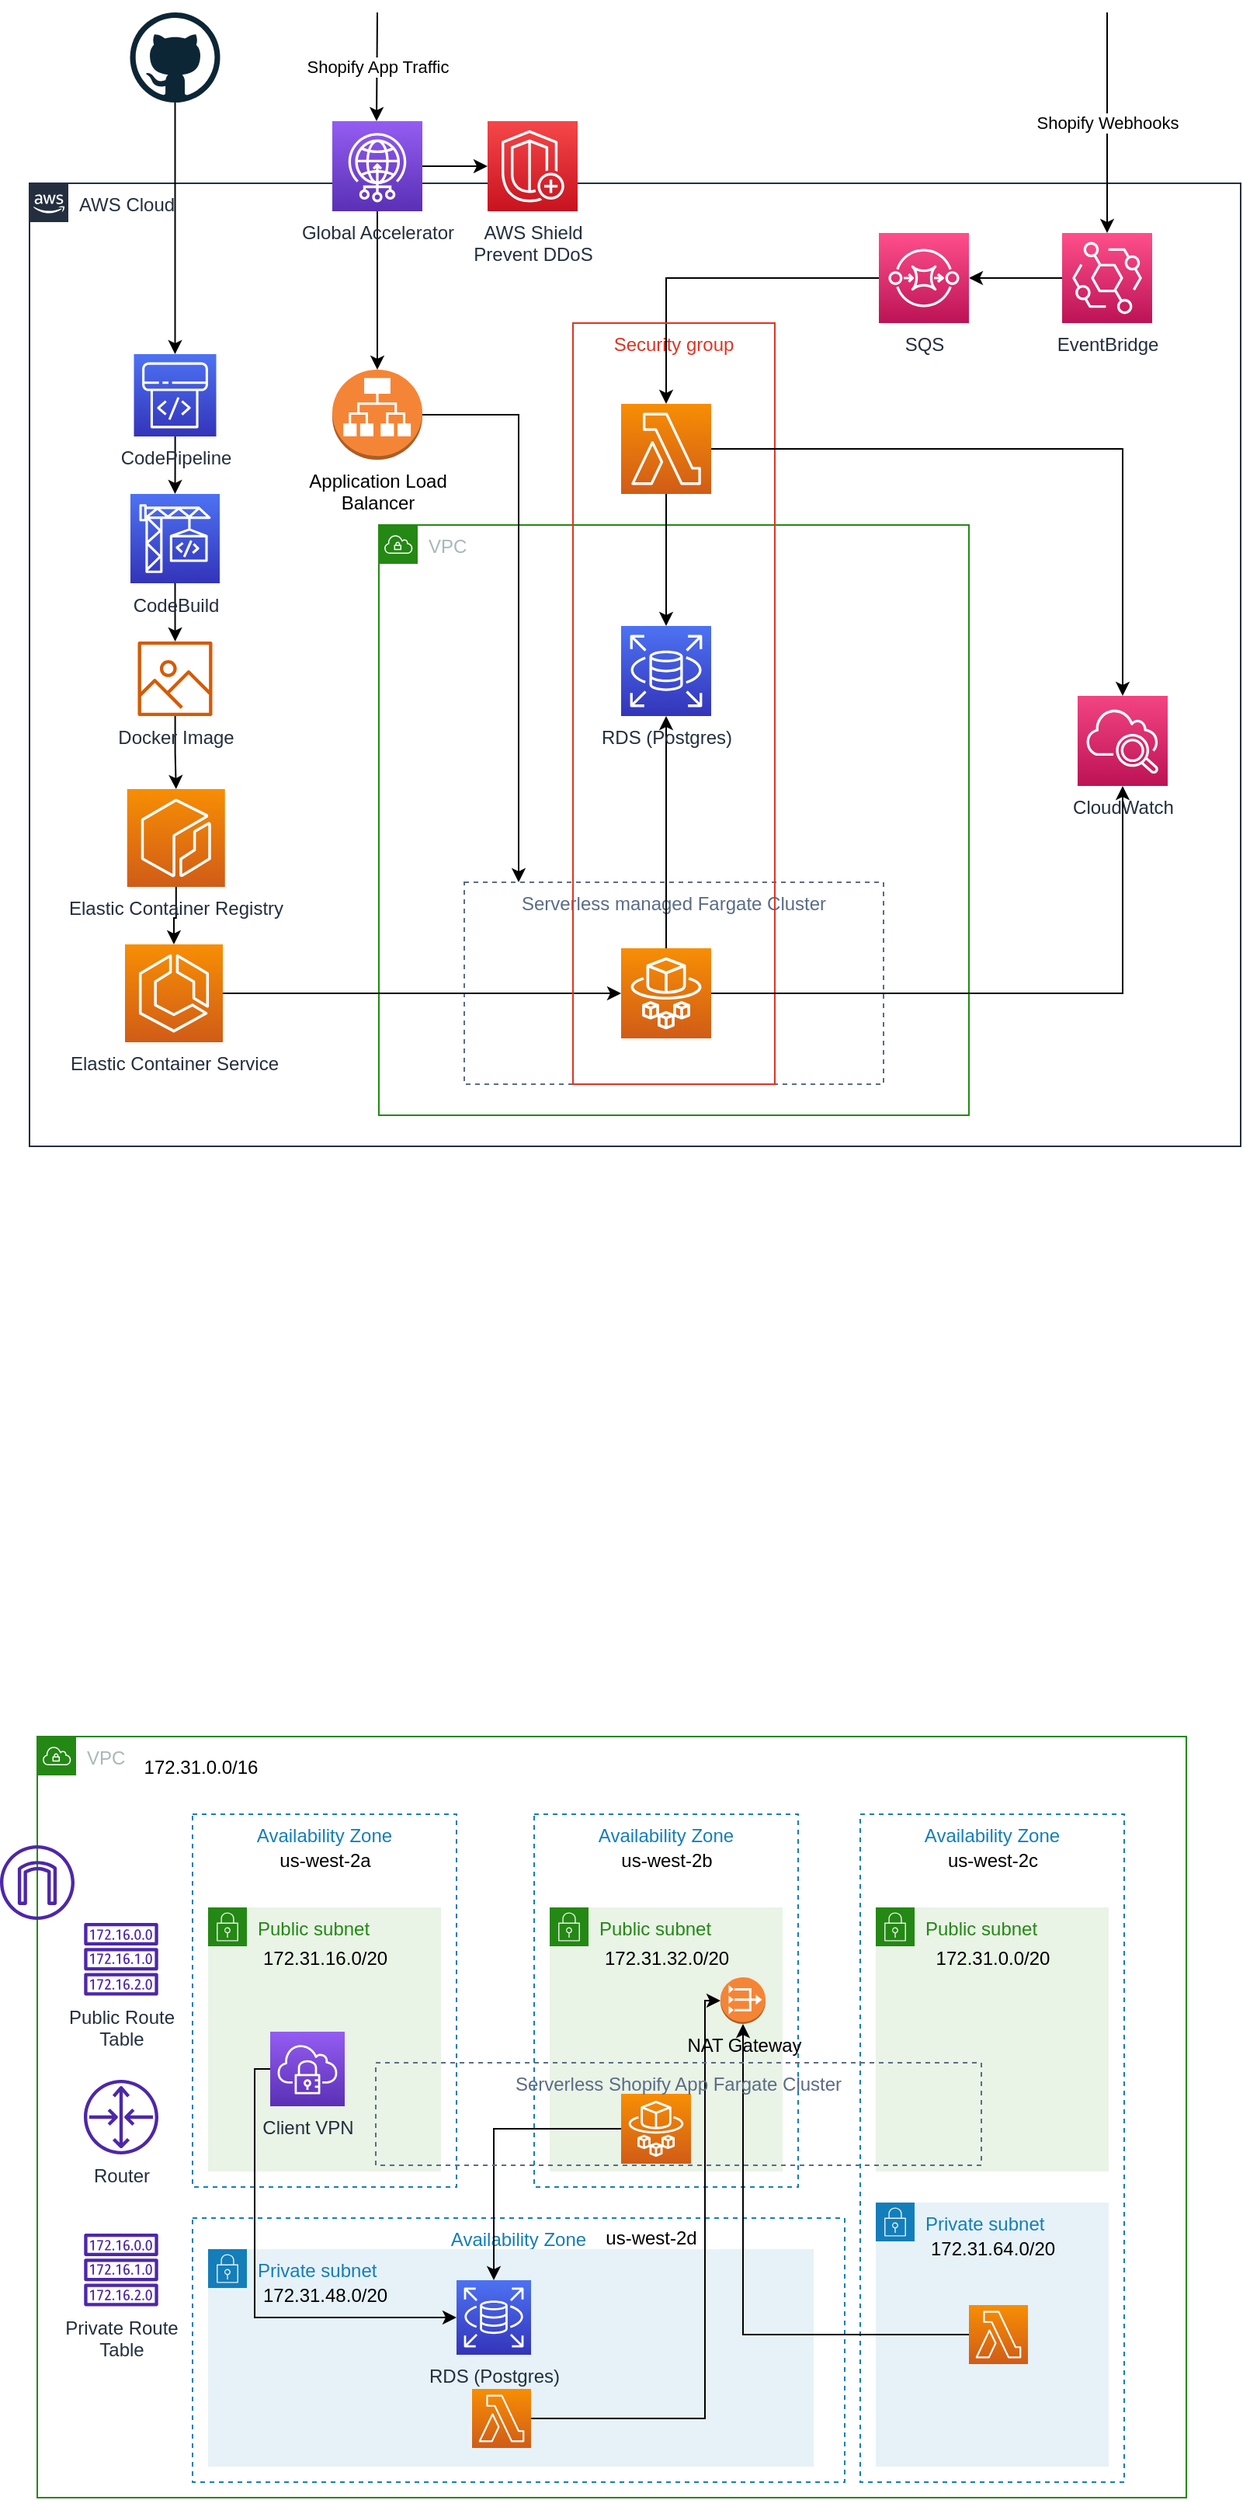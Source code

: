 <mxfile version="17.4.6" type="github">
  <diagram id="B711Nq-13bUBLQg4mgnX" name="Page-1">
    <mxGraphModel dx="1922" dy="1010" grid="1" gridSize="10" guides="1" tooltips="1" connect="1" arrows="1" fold="1" page="1" pageScale="1" pageWidth="850" pageHeight="1100" math="0" shadow="0">
      <root>
        <mxCell id="0" />
        <mxCell id="1" parent="0" />
        <mxCell id="UAA52gKVIJxElR5A9zgx-1" value="AWS Cloud" style="points=[[0,0],[0.25,0],[0.5,0],[0.75,0],[1,0],[1,0.25],[1,0.5],[1,0.75],[1,1],[0.75,1],[0.5,1],[0.25,1],[0,1],[0,0.75],[0,0.5],[0,0.25]];outlineConnect=0;gradientColor=none;html=1;whiteSpace=wrap;fontSize=12;fontStyle=0;container=1;pointerEvents=0;collapsible=0;recursiveResize=0;shape=mxgraph.aws4.group;grIcon=mxgraph.aws4.group_aws_cloud_alt;strokeColor=#232F3E;fillColor=none;verticalAlign=top;align=left;spacingLeft=30;fontColor=#232F3E;dashed=0;" parent="1" vertex="1">
          <mxGeometry x="35" y="170" width="780" height="620" as="geometry" />
        </mxCell>
        <mxCell id="UAA52gKVIJxElR5A9zgx-2" value="VPC" style="points=[[0,0],[0.25,0],[0.5,0],[0.75,0],[1,0],[1,0.25],[1,0.5],[1,0.75],[1,1],[0.75,1],[0.5,1],[0.25,1],[0,1],[0,0.75],[0,0.5],[0,0.25]];outlineConnect=0;gradientColor=none;html=1;whiteSpace=wrap;fontSize=12;fontStyle=0;container=1;pointerEvents=0;collapsible=0;recursiveResize=0;shape=mxgraph.aws4.group;grIcon=mxgraph.aws4.group_vpc;strokeColor=#248814;fillColor=none;verticalAlign=top;align=left;spacingLeft=30;fontColor=#AAB7B8;dashed=0;" parent="UAA52gKVIJxElR5A9zgx-1" vertex="1">
          <mxGeometry x="225" y="220" width="380" height="380" as="geometry" />
        </mxCell>
        <mxCell id="UAA52gKVIJxElR5A9zgx-5" value="Serverless managed Fargate Cluster" style="fillColor=none;strokeColor=#5A6C86;dashed=1;verticalAlign=top;fontStyle=0;fontColor=#5A6C86;" parent="UAA52gKVIJxElR5A9zgx-2" vertex="1">
          <mxGeometry x="55" y="230" width="270" height="130" as="geometry" />
        </mxCell>
        <mxCell id="UAA52gKVIJxElR5A9zgx-35" style="edgeStyle=orthogonalEdgeStyle;rounded=0;orthogonalLoop=1;jettySize=auto;html=1;entryX=0.5;entryY=0;entryDx=0;entryDy=0;entryPerimeter=0;" parent="UAA52gKVIJxElR5A9zgx-1" source="UAA52gKVIJxElR5A9zgx-9" target="UAA52gKVIJxElR5A9zgx-10" edge="1">
          <mxGeometry relative="1" as="geometry" />
        </mxCell>
        <mxCell id="UAA52gKVIJxElR5A9zgx-9" value="CodePipeline" style="sketch=0;points=[[0,0,0],[0.25,0,0],[0.5,0,0],[0.75,0,0],[1,0,0],[0,1,0],[0.25,1,0],[0.5,1,0],[0.75,1,0],[1,1,0],[0,0.25,0],[0,0.5,0],[0,0.75,0],[1,0.25,0],[1,0.5,0],[1,0.75,0]];outlineConnect=0;fontColor=#232F3E;gradientColor=#4D72F3;gradientDirection=north;fillColor=#3334B9;strokeColor=#ffffff;dashed=0;verticalLabelPosition=bottom;verticalAlign=top;align=center;html=1;fontSize=12;fontStyle=0;aspect=fixed;shape=mxgraph.aws4.resourceIcon;resIcon=mxgraph.aws4.codepipeline;" parent="UAA52gKVIJxElR5A9zgx-1" vertex="1">
          <mxGeometry x="67.25" y="110" width="53" height="53" as="geometry" />
        </mxCell>
        <mxCell id="UAA52gKVIJxElR5A9zgx-36" style="edgeStyle=orthogonalEdgeStyle;rounded=0;orthogonalLoop=1;jettySize=auto;html=1;" parent="UAA52gKVIJxElR5A9zgx-1" source="UAA52gKVIJxElR5A9zgx-10" target="UAA52gKVIJxElR5A9zgx-13" edge="1">
          <mxGeometry relative="1" as="geometry" />
        </mxCell>
        <mxCell id="UAA52gKVIJxElR5A9zgx-10" value="CodeBuild" style="sketch=0;points=[[0,0,0],[0.25,0,0],[0.5,0,0],[0.75,0,0],[1,0,0],[0,1,0],[0.25,1,0],[0.5,1,0],[0.75,1,0],[1,1,0],[0,0.25,0],[0,0.5,0],[0,0.75,0],[1,0.25,0],[1,0.5,0],[1,0.75,0]];outlineConnect=0;fontColor=#232F3E;gradientColor=#4D72F3;gradientDirection=north;fillColor=#3334B9;strokeColor=#ffffff;dashed=0;verticalLabelPosition=bottom;verticalAlign=top;align=center;html=1;fontSize=12;fontStyle=0;aspect=fixed;shape=mxgraph.aws4.resourceIcon;resIcon=mxgraph.aws4.codebuild;" parent="UAA52gKVIJxElR5A9zgx-1" vertex="1">
          <mxGeometry x="65" y="200" width="57.5" height="57.5" as="geometry" />
        </mxCell>
        <mxCell id="UAA52gKVIJxElR5A9zgx-38" style="edgeStyle=orthogonalEdgeStyle;rounded=0;orthogonalLoop=1;jettySize=auto;html=1;entryX=0.5;entryY=0;entryDx=0;entryDy=0;entryPerimeter=0;" parent="UAA52gKVIJxElR5A9zgx-1" source="UAA52gKVIJxElR5A9zgx-11" target="UAA52gKVIJxElR5A9zgx-12" edge="1">
          <mxGeometry relative="1" as="geometry" />
        </mxCell>
        <mxCell id="UAA52gKVIJxElR5A9zgx-11" value="Elastic Container Registry" style="sketch=0;points=[[0,0,0],[0.25,0,0],[0.5,0,0],[0.75,0,0],[1,0,0],[0,1,0],[0.25,1,0],[0.5,1,0],[0.75,1,0],[1,1,0],[0,0.25,0],[0,0.5,0],[0,0.75,0],[1,0.25,0],[1,0.5,0],[1,0.75,0]];outlineConnect=0;fontColor=#232F3E;gradientColor=#F78E04;gradientDirection=north;fillColor=#D05C17;strokeColor=#ffffff;dashed=0;verticalLabelPosition=bottom;verticalAlign=top;align=center;html=1;fontSize=12;fontStyle=0;aspect=fixed;shape=mxgraph.aws4.resourceIcon;resIcon=mxgraph.aws4.ecr;" parent="UAA52gKVIJxElR5A9zgx-1" vertex="1">
          <mxGeometry x="62.88" y="390" width="63" height="63" as="geometry" />
        </mxCell>
        <mxCell id="UAA52gKVIJxElR5A9zgx-39" style="edgeStyle=orthogonalEdgeStyle;rounded=0;orthogonalLoop=1;jettySize=auto;html=1;entryX=0;entryY=0.5;entryDx=0;entryDy=0;entryPerimeter=0;" parent="UAA52gKVIJxElR5A9zgx-1" source="UAA52gKVIJxElR5A9zgx-12" target="UAA52gKVIJxElR5A9zgx-27" edge="1">
          <mxGeometry relative="1" as="geometry" />
        </mxCell>
        <mxCell id="UAA52gKVIJxElR5A9zgx-12" value="Elastic Container Service" style="sketch=0;points=[[0,0,0],[0.25,0,0],[0.5,0,0],[0.75,0,0],[1,0,0],[0,1,0],[0.25,1,0],[0.5,1,0],[0.75,1,0],[1,1,0],[0,0.25,0],[0,0.5,0],[0,0.75,0],[1,0.25,0],[1,0.5,0],[1,0.75,0]];outlineConnect=0;fontColor=#232F3E;gradientColor=#F78E04;gradientDirection=north;fillColor=#D05C17;strokeColor=#ffffff;dashed=0;verticalLabelPosition=bottom;verticalAlign=top;align=center;html=1;fontSize=12;fontStyle=0;aspect=fixed;shape=mxgraph.aws4.resourceIcon;resIcon=mxgraph.aws4.ecs;" parent="UAA52gKVIJxElR5A9zgx-1" vertex="1">
          <mxGeometry x="61.5" y="490" width="63" height="63" as="geometry" />
        </mxCell>
        <mxCell id="UAA52gKVIJxElR5A9zgx-37" style="edgeStyle=orthogonalEdgeStyle;rounded=0;orthogonalLoop=1;jettySize=auto;html=1;" parent="UAA52gKVIJxElR5A9zgx-1" source="UAA52gKVIJxElR5A9zgx-13" target="UAA52gKVIJxElR5A9zgx-11" edge="1">
          <mxGeometry relative="1" as="geometry" />
        </mxCell>
        <mxCell id="UAA52gKVIJxElR5A9zgx-13" value="Docker Image" style="sketch=0;outlineConnect=0;fontColor=#232F3E;gradientColor=none;fillColor=#D45B07;strokeColor=none;dashed=0;verticalLabelPosition=bottom;verticalAlign=top;align=center;html=1;fontSize=12;fontStyle=0;aspect=fixed;pointerEvents=1;shape=mxgraph.aws4.container_registry_image;" parent="UAA52gKVIJxElR5A9zgx-1" vertex="1">
          <mxGeometry x="69.75" y="295" width="48" height="48" as="geometry" />
        </mxCell>
        <mxCell id="UAA52gKVIJxElR5A9zgx-22" style="edgeStyle=orthogonalEdgeStyle;rounded=0;orthogonalLoop=1;jettySize=auto;html=1;" parent="UAA52gKVIJxElR5A9zgx-1" source="UAA52gKVIJxElR5A9zgx-14" target="UAA52gKVIJxElR5A9zgx-15" edge="1">
          <mxGeometry relative="1" as="geometry" />
        </mxCell>
        <mxCell id="UAA52gKVIJxElR5A9zgx-14" value="EventBridge" style="sketch=0;points=[[0,0,0],[0.25,0,0],[0.5,0,0],[0.75,0,0],[1,0,0],[0,1,0],[0.25,1,0],[0.5,1,0],[0.75,1,0],[1,1,0],[0,0.25,0],[0,0.5,0],[0,0.75,0],[1,0.25,0],[1,0.5,0],[1,0.75,0]];outlineConnect=0;fontColor=#232F3E;gradientColor=#FF4F8B;gradientDirection=north;fillColor=#BC1356;strokeColor=#ffffff;dashed=0;verticalLabelPosition=bottom;verticalAlign=top;align=center;html=1;fontSize=12;fontStyle=0;aspect=fixed;shape=mxgraph.aws4.resourceIcon;resIcon=mxgraph.aws4.eventbridge;" parent="UAA52gKVIJxElR5A9zgx-1" vertex="1">
          <mxGeometry x="665" y="32" width="58" height="58" as="geometry" />
        </mxCell>
        <mxCell id="UAA52gKVIJxElR5A9zgx-30" style="edgeStyle=orthogonalEdgeStyle;rounded=0;orthogonalLoop=1;jettySize=auto;html=1;entryX=0.5;entryY=0;entryDx=0;entryDy=0;entryPerimeter=0;" parent="UAA52gKVIJxElR5A9zgx-1" source="UAA52gKVIJxElR5A9zgx-15" target="UAA52gKVIJxElR5A9zgx-29" edge="1">
          <mxGeometry relative="1" as="geometry" />
        </mxCell>
        <mxCell id="UAA52gKVIJxElR5A9zgx-15" value="SQS" style="sketch=0;points=[[0,0,0],[0.25,0,0],[0.5,0,0],[0.75,0,0],[1,0,0],[0,1,0],[0.25,1,0],[0.5,1,0],[0.75,1,0],[1,1,0],[0,0.25,0],[0,0.5,0],[0,0.75,0],[1,0.25,0],[1,0.5,0],[1,0.75,0]];outlineConnect=0;fontColor=#232F3E;gradientColor=#FF4F8B;gradientDirection=north;fillColor=#BC1356;strokeColor=#ffffff;dashed=0;verticalLabelPosition=bottom;verticalAlign=top;align=center;html=1;fontSize=12;fontStyle=0;aspect=fixed;shape=mxgraph.aws4.resourceIcon;resIcon=mxgraph.aws4.sqs;" parent="UAA52gKVIJxElR5A9zgx-1" vertex="1">
          <mxGeometry x="547" y="32" width="58" height="58" as="geometry" />
        </mxCell>
        <mxCell id="UAA52gKVIJxElR5A9zgx-17" value="CloudWatch" style="sketch=0;points=[[0,0,0],[0.25,0,0],[0.5,0,0],[0.75,0,0],[1,0,0],[0,1,0],[0.25,1,0],[0.5,1,0],[0.75,1,0],[1,1,0],[0,0.25,0],[0,0.5,0],[0,0.75,0],[1,0.25,0],[1,0.5,0],[1,0.75,0]];points=[[0,0,0],[0.25,0,0],[0.5,0,0],[0.75,0,0],[1,0,0],[0,1,0],[0.25,1,0],[0.5,1,0],[0.75,1,0],[1,1,0],[0,0.25,0],[0,0.5,0],[0,0.75,0],[1,0.25,0],[1,0.5,0],[1,0.75,0]];outlineConnect=0;fontColor=#232F3E;gradientColor=#F34482;gradientDirection=north;fillColor=#BC1356;strokeColor=#ffffff;dashed=0;verticalLabelPosition=bottom;verticalAlign=top;align=center;html=1;fontSize=12;fontStyle=0;aspect=fixed;shape=mxgraph.aws4.resourceIcon;resIcon=mxgraph.aws4.cloudwatch_2;" parent="UAA52gKVIJxElR5A9zgx-1" vertex="1">
          <mxGeometry x="675" y="330" width="58" height="58" as="geometry" />
        </mxCell>
        <mxCell id="UAA52gKVIJxElR5A9zgx-26" value="Security group" style="fillColor=none;strokeColor=#DD3522;verticalAlign=top;fontStyle=0;fontColor=#DD3522;" parent="UAA52gKVIJxElR5A9zgx-1" vertex="1">
          <mxGeometry x="350" y="90" width="130" height="490" as="geometry" />
        </mxCell>
        <mxCell id="UAA52gKVIJxElR5A9zgx-34" style="edgeStyle=orthogonalEdgeStyle;rounded=0;orthogonalLoop=1;jettySize=auto;html=1;" parent="UAA52gKVIJxElR5A9zgx-1" source="UAA52gKVIJxElR5A9zgx-27" target="UAA52gKVIJxElR5A9zgx-17" edge="1">
          <mxGeometry relative="1" as="geometry" />
        </mxCell>
        <mxCell id="UAA52gKVIJxElR5A9zgx-46" style="edgeStyle=orthogonalEdgeStyle;rounded=0;orthogonalLoop=1;jettySize=auto;html=1;" parent="UAA52gKVIJxElR5A9zgx-1" source="UAA52gKVIJxElR5A9zgx-27" target="UAA52gKVIJxElR5A9zgx-28" edge="1">
          <mxGeometry relative="1" as="geometry" />
        </mxCell>
        <mxCell id="UAA52gKVIJxElR5A9zgx-27" value="" style="sketch=0;points=[[0,0,0],[0.25,0,0],[0.5,0,0],[0.75,0,0],[1,0,0],[0,1,0],[0.25,1,0],[0.5,1,0],[0.75,1,0],[1,1,0],[0,0.25,0],[0,0.5,0],[0,0.75,0],[1,0.25,0],[1,0.5,0],[1,0.75,0]];outlineConnect=0;fontColor=#232F3E;gradientColor=#F78E04;gradientDirection=north;fillColor=#D05C17;strokeColor=#ffffff;dashed=0;verticalLabelPosition=bottom;verticalAlign=top;align=center;html=1;fontSize=12;fontStyle=0;aspect=fixed;shape=mxgraph.aws4.resourceIcon;resIcon=mxgraph.aws4.fargate;" parent="UAA52gKVIJxElR5A9zgx-1" vertex="1">
          <mxGeometry x="381" y="492.5" width="58" height="58" as="geometry" />
        </mxCell>
        <mxCell id="UAA52gKVIJxElR5A9zgx-28" value="RDS (Postgres)" style="sketch=0;points=[[0,0,0],[0.25,0,0],[0.5,0,0],[0.75,0,0],[1,0,0],[0,1,0],[0.25,1,0],[0.5,1,0],[0.75,1,0],[1,1,0],[0,0.25,0],[0,0.5,0],[0,0.75,0],[1,0.25,0],[1,0.5,0],[1,0.75,0]];outlineConnect=0;fontColor=#232F3E;gradientColor=#4D72F3;gradientDirection=north;fillColor=#3334B9;strokeColor=#ffffff;dashed=0;verticalLabelPosition=bottom;verticalAlign=top;align=center;html=1;fontSize=12;fontStyle=0;aspect=fixed;shape=mxgraph.aws4.resourceIcon;resIcon=mxgraph.aws4.rds;" parent="UAA52gKVIJxElR5A9zgx-1" vertex="1">
          <mxGeometry x="381" y="285" width="58" height="58" as="geometry" />
        </mxCell>
        <mxCell id="UAA52gKVIJxElR5A9zgx-31" style="edgeStyle=orthogonalEdgeStyle;rounded=0;orthogonalLoop=1;jettySize=auto;html=1;entryX=0.5;entryY=0;entryDx=0;entryDy=0;entryPerimeter=0;" parent="UAA52gKVIJxElR5A9zgx-1" source="UAA52gKVIJxElR5A9zgx-29" target="UAA52gKVIJxElR5A9zgx-28" edge="1">
          <mxGeometry relative="1" as="geometry" />
        </mxCell>
        <mxCell id="UAA52gKVIJxElR5A9zgx-33" style="edgeStyle=orthogonalEdgeStyle;rounded=0;orthogonalLoop=1;jettySize=auto;html=1;exitX=1;exitY=0.5;exitDx=0;exitDy=0;exitPerimeter=0;" parent="UAA52gKVIJxElR5A9zgx-1" source="UAA52gKVIJxElR5A9zgx-29" target="UAA52gKVIJxElR5A9zgx-17" edge="1">
          <mxGeometry relative="1" as="geometry" />
        </mxCell>
        <mxCell id="UAA52gKVIJxElR5A9zgx-29" value="" style="sketch=0;points=[[0,0,0],[0.25,0,0],[0.5,0,0],[0.75,0,0],[1,0,0],[0,1,0],[0.25,1,0],[0.5,1,0],[0.75,1,0],[1,1,0],[0,0.25,0],[0,0.5,0],[0,0.75,0],[1,0.25,0],[1,0.5,0],[1,0.75,0]];outlineConnect=0;fontColor=#232F3E;gradientColor=#F78E04;gradientDirection=north;fillColor=#D05C17;strokeColor=#ffffff;dashed=0;verticalLabelPosition=bottom;verticalAlign=top;align=center;html=1;fontSize=12;fontStyle=0;aspect=fixed;shape=mxgraph.aws4.resourceIcon;resIcon=mxgraph.aws4.lambda;" parent="UAA52gKVIJxElR5A9zgx-1" vertex="1">
          <mxGeometry x="381" y="142" width="58" height="58" as="geometry" />
        </mxCell>
        <mxCell id="UAA52gKVIJxElR5A9zgx-43" style="edgeStyle=orthogonalEdgeStyle;rounded=0;orthogonalLoop=1;jettySize=auto;html=1;" parent="UAA52gKVIJxElR5A9zgx-1" source="UAA52gKVIJxElR5A9zgx-41" target="UAA52gKVIJxElR5A9zgx-5" edge="1">
          <mxGeometry relative="1" as="geometry">
            <Array as="points">
              <mxPoint x="315" y="149" />
            </Array>
          </mxGeometry>
        </mxCell>
        <mxCell id="UAA52gKVIJxElR5A9zgx-41" value="Application Load&lt;br&gt;Balancer" style="outlineConnect=0;dashed=0;verticalLabelPosition=bottom;verticalAlign=top;align=center;html=1;shape=mxgraph.aws3.application_load_balancer;fillColor=#F58536;gradientColor=none;" parent="UAA52gKVIJxElR5A9zgx-1" vertex="1">
          <mxGeometry x="195" y="120" width="58" height="58" as="geometry" />
        </mxCell>
        <mxCell id="UAA52gKVIJxElR5A9zgx-40" style="edgeStyle=orthogonalEdgeStyle;rounded=0;orthogonalLoop=1;jettySize=auto;html=1;entryX=0.5;entryY=0;entryDx=0;entryDy=0;entryPerimeter=0;" parent="1" source="UAA52gKVIJxElR5A9zgx-8" target="UAA52gKVIJxElR5A9zgx-9" edge="1">
          <mxGeometry relative="1" as="geometry" />
        </mxCell>
        <mxCell id="UAA52gKVIJxElR5A9zgx-8" value="" style="dashed=0;outlineConnect=0;html=1;align=center;labelPosition=center;verticalLabelPosition=bottom;verticalAlign=top;shape=mxgraph.weblogos.github" parent="1" vertex="1">
          <mxGeometry x="99.75" y="60" width="58" height="58" as="geometry" />
        </mxCell>
        <mxCell id="UAA52gKVIJxElR5A9zgx-21" value="Shopify Webhooks" style="endArrow=classic;html=1;rounded=0;entryX=0.5;entryY=0;entryDx=0;entryDy=0;entryPerimeter=0;" parent="1" target="UAA52gKVIJxElR5A9zgx-14" edge="1">
          <mxGeometry width="50" height="50" relative="1" as="geometry">
            <mxPoint x="729" y="60" as="sourcePoint" />
            <mxPoint x="750" y="180" as="targetPoint" />
          </mxGeometry>
        </mxCell>
        <mxCell id="UAA52gKVIJxElR5A9zgx-49" value="Shopify App Traffic" style="endArrow=classic;html=1;rounded=0;entryX=0.5;entryY=0;entryDx=0;entryDy=0;entryPerimeter=0;" parent="1" edge="1">
          <mxGeometry width="50" height="50" relative="1" as="geometry">
            <mxPoint x="259" y="60" as="sourcePoint" />
            <mxPoint x="258.5" y="130" as="targetPoint" />
          </mxGeometry>
        </mxCell>
        <mxCell id="UAA52gKVIJxElR5A9zgx-53" style="edgeStyle=orthogonalEdgeStyle;rounded=0;orthogonalLoop=1;jettySize=auto;html=1;entryX=0.5;entryY=0;entryDx=0;entryDy=0;entryPerimeter=0;" parent="1" source="UAA52gKVIJxElR5A9zgx-51" target="UAA52gKVIJxElR5A9zgx-41" edge="1">
          <mxGeometry relative="1" as="geometry" />
        </mxCell>
        <mxCell id="UAA52gKVIJxElR5A9zgx-55" style="edgeStyle=orthogonalEdgeStyle;rounded=0;orthogonalLoop=1;jettySize=auto;html=1;entryX=0;entryY=0.5;entryDx=0;entryDy=0;entryPerimeter=0;" parent="1" source="UAA52gKVIJxElR5A9zgx-51" target="UAA52gKVIJxElR5A9zgx-52" edge="1">
          <mxGeometry relative="1" as="geometry" />
        </mxCell>
        <mxCell id="UAA52gKVIJxElR5A9zgx-51" value="Global Accelerator" style="sketch=0;points=[[0,0,0],[0.25,0,0],[0.5,0,0],[0.75,0,0],[1,0,0],[0,1,0],[0.25,1,0],[0.5,1,0],[0.75,1,0],[1,1,0],[0,0.25,0],[0,0.5,0],[0,0.75,0],[1,0.25,0],[1,0.5,0],[1,0.75,0]];outlineConnect=0;fontColor=#232F3E;gradientColor=#945DF2;gradientDirection=north;fillColor=#5A30B5;strokeColor=#ffffff;dashed=0;verticalLabelPosition=bottom;verticalAlign=top;align=center;html=1;fontSize=12;fontStyle=0;aspect=fixed;shape=mxgraph.aws4.resourceIcon;resIcon=mxgraph.aws4.global_accelerator;" parent="1" vertex="1">
          <mxGeometry x="230" y="130" width="58" height="58" as="geometry" />
        </mxCell>
        <mxCell id="UAA52gKVIJxElR5A9zgx-52" value="AWS Shield&lt;br&gt;Prevent DDoS" style="sketch=0;points=[[0,0,0],[0.25,0,0],[0.5,0,0],[0.75,0,0],[1,0,0],[0,1,0],[0.25,1,0],[0.5,1,0],[0.75,1,0],[1,1,0],[0,0.25,0],[0,0.5,0],[0,0.75,0],[1,0.25,0],[1,0.5,0],[1,0.75,0]];outlineConnect=0;fontColor=#232F3E;gradientColor=#F54749;gradientDirection=north;fillColor=#C7131F;strokeColor=#ffffff;dashed=0;verticalLabelPosition=bottom;verticalAlign=top;align=center;html=1;fontSize=12;fontStyle=0;aspect=fixed;shape=mxgraph.aws4.resourceIcon;resIcon=mxgraph.aws4.shield;" parent="1" vertex="1">
          <mxGeometry x="330" y="130" width="58" height="58" as="geometry" />
        </mxCell>
        <mxCell id="uH_7tXP3TRjuPGbnzwqY-1" value="VPC" style="points=[[0,0],[0.25,0],[0.5,0],[0.75,0],[1,0],[1,0.25],[1,0.5],[1,0.75],[1,1],[0.75,1],[0.5,1],[0.25,1],[0,1],[0,0.75],[0,0.5],[0,0.25]];outlineConnect=0;gradientColor=none;html=1;whiteSpace=wrap;fontSize=12;fontStyle=0;container=1;pointerEvents=0;collapsible=0;recursiveResize=0;shape=mxgraph.aws4.group;grIcon=mxgraph.aws4.group_vpc;strokeColor=#248814;fillColor=none;verticalAlign=top;align=left;spacingLeft=30;fontColor=#AAB7B8;dashed=0;" vertex="1" parent="1">
          <mxGeometry x="40" y="1170" width="740" height="490" as="geometry" />
        </mxCell>
        <mxCell id="uH_7tXP3TRjuPGbnzwqY-2" value="172.31.0.0/16" style="text;html=1;align=center;verticalAlign=middle;resizable=0;points=[];autosize=1;strokeColor=none;fillColor=none;" vertex="1" parent="uH_7tXP3TRjuPGbnzwqY-1">
          <mxGeometry x="60" y="10" width="90" height="20" as="geometry" />
        </mxCell>
        <mxCell id="uH_7tXP3TRjuPGbnzwqY-3" value="Availability Zone" style="fillColor=none;strokeColor=#147EBA;dashed=1;verticalAlign=top;fontStyle=0;fontColor=#147EBA;" vertex="1" parent="uH_7tXP3TRjuPGbnzwqY-1">
          <mxGeometry x="100" y="50" width="170" height="240" as="geometry" />
        </mxCell>
        <mxCell id="uH_7tXP3TRjuPGbnzwqY-5" value="us-west-2a" style="text;html=1;align=center;verticalAlign=middle;resizable=0;points=[];autosize=1;strokeColor=none;fillColor=none;" vertex="1" parent="uH_7tXP3TRjuPGbnzwqY-1">
          <mxGeometry x="150" y="70" width="70" height="20" as="geometry" />
        </mxCell>
        <mxCell id="uH_7tXP3TRjuPGbnzwqY-7" value="Public subnet" style="points=[[0,0],[0.25,0],[0.5,0],[0.75,0],[1,0],[1,0.25],[1,0.5],[1,0.75],[1,1],[0.75,1],[0.5,1],[0.25,1],[0,1],[0,0.75],[0,0.5],[0,0.25]];outlineConnect=0;gradientColor=none;html=1;whiteSpace=wrap;fontSize=12;fontStyle=0;container=1;pointerEvents=0;collapsible=0;recursiveResize=0;shape=mxgraph.aws4.group;grIcon=mxgraph.aws4.group_security_group;grStroke=0;strokeColor=#248814;fillColor=#E9F3E6;verticalAlign=top;align=left;spacingLeft=30;fontColor=#248814;dashed=0;" vertex="1" parent="uH_7tXP3TRjuPGbnzwqY-1">
          <mxGeometry x="110" y="110" width="150" height="170" as="geometry" />
        </mxCell>
        <mxCell id="uH_7tXP3TRjuPGbnzwqY-18" value="172.31.16.0/20" style="text;html=1;align=center;verticalAlign=middle;resizable=0;points=[];autosize=1;strokeColor=none;fillColor=none;" vertex="1" parent="uH_7tXP3TRjuPGbnzwqY-7">
          <mxGeometry x="25" y="23.39" width="100" height="20" as="geometry" />
        </mxCell>
        <mxCell id="uH_7tXP3TRjuPGbnzwqY-12" value="Router" style="sketch=0;outlineConnect=0;fontColor=#232F3E;gradientColor=none;fillColor=#4D27AA;strokeColor=none;dashed=0;verticalLabelPosition=bottom;verticalAlign=top;align=center;html=1;fontSize=12;fontStyle=0;aspect=fixed;pointerEvents=1;shape=mxgraph.aws4.router;" vertex="1" parent="uH_7tXP3TRjuPGbnzwqY-1">
          <mxGeometry x="30" y="221" width="48" height="48" as="geometry" />
        </mxCell>
        <mxCell id="uH_7tXP3TRjuPGbnzwqY-13" value="Public Route&lt;br&gt;Table" style="sketch=0;outlineConnect=0;fontColor=#232F3E;gradientColor=none;fillColor=#4D27AA;strokeColor=none;dashed=0;verticalLabelPosition=bottom;verticalAlign=top;align=center;html=1;fontSize=12;fontStyle=0;aspect=fixed;pointerEvents=1;shape=mxgraph.aws4.route_table;" vertex="1" parent="uH_7tXP3TRjuPGbnzwqY-1">
          <mxGeometry x="30" y="120" width="48" height="46.77" as="geometry" />
        </mxCell>
        <mxCell id="uH_7tXP3TRjuPGbnzwqY-14" value="Private Route&lt;br&gt;Table" style="sketch=0;outlineConnect=0;fontColor=#232F3E;gradientColor=none;fillColor=#4D27AA;strokeColor=none;dashed=0;verticalLabelPosition=bottom;verticalAlign=top;align=center;html=1;fontSize=12;fontStyle=0;aspect=fixed;pointerEvents=1;shape=mxgraph.aws4.route_table;" vertex="1" parent="uH_7tXP3TRjuPGbnzwqY-1">
          <mxGeometry x="30" y="320" width="48" height="46.77" as="geometry" />
        </mxCell>
        <mxCell id="uH_7tXP3TRjuPGbnzwqY-11" value="" style="sketch=0;outlineConnect=0;fontColor=#232F3E;gradientColor=none;fillColor=#4D27AA;strokeColor=none;dashed=0;verticalLabelPosition=bottom;verticalAlign=top;align=center;html=1;fontSize=12;fontStyle=0;aspect=fixed;pointerEvents=1;shape=mxgraph.aws4.internet_gateway;" vertex="1" parent="uH_7tXP3TRjuPGbnzwqY-1">
          <mxGeometry x="-24" y="70" width="48" height="48" as="geometry" />
        </mxCell>
        <mxCell id="uH_7tXP3TRjuPGbnzwqY-39" value="Availability Zone" style="fillColor=none;strokeColor=#147EBA;dashed=1;verticalAlign=top;fontStyle=0;fontColor=#147EBA;" vertex="1" parent="uH_7tXP3TRjuPGbnzwqY-1">
          <mxGeometry x="320" y="50" width="170" height="240" as="geometry" />
        </mxCell>
        <mxCell id="uH_7tXP3TRjuPGbnzwqY-40" value="us-west-2b" style="text;html=1;align=center;verticalAlign=middle;resizable=0;points=[];autosize=1;strokeColor=none;fillColor=none;" vertex="1" parent="uH_7tXP3TRjuPGbnzwqY-1">
          <mxGeometry x="370" y="70" width="70" height="20" as="geometry" />
        </mxCell>
        <mxCell id="uH_7tXP3TRjuPGbnzwqY-41" value="Public subnet" style="points=[[0,0],[0.25,0],[0.5,0],[0.75,0],[1,0],[1,0.25],[1,0.5],[1,0.75],[1,1],[0.75,1],[0.5,1],[0.25,1],[0,1],[0,0.75],[0,0.5],[0,0.25]];outlineConnect=0;gradientColor=none;html=1;whiteSpace=wrap;fontSize=12;fontStyle=0;container=1;pointerEvents=0;collapsible=0;recursiveResize=0;shape=mxgraph.aws4.group;grIcon=mxgraph.aws4.group_security_group;grStroke=0;strokeColor=#248814;fillColor=#E9F3E6;verticalAlign=top;align=left;spacingLeft=30;fontColor=#248814;dashed=0;" vertex="1" parent="uH_7tXP3TRjuPGbnzwqY-1">
          <mxGeometry x="330" y="110" width="150" height="170" as="geometry" />
        </mxCell>
        <mxCell id="uH_7tXP3TRjuPGbnzwqY-42" value="172.31.32.0/20" style="text;html=1;align=center;verticalAlign=middle;resizable=0;points=[];autosize=1;strokeColor=none;fillColor=none;" vertex="1" parent="uH_7tXP3TRjuPGbnzwqY-41">
          <mxGeometry x="25" y="23.39" width="100" height="20" as="geometry" />
        </mxCell>
        <mxCell id="uH_7tXP3TRjuPGbnzwqY-54" value="" style="sketch=0;points=[[0,0,0],[0.25,0,0],[0.5,0,0],[0.75,0,0],[1,0,0],[0,1,0],[0.25,1,0],[0.5,1,0],[0.75,1,0],[1,1,0],[0,0.25,0],[0,0.5,0],[0,0.75,0],[1,0.25,0],[1,0.5,0],[1,0.75,0]];outlineConnect=0;fontColor=#232F3E;gradientColor=#F78E04;gradientDirection=north;fillColor=#D05C17;strokeColor=#ffffff;dashed=0;verticalLabelPosition=bottom;verticalAlign=top;align=center;html=1;fontSize=12;fontStyle=0;aspect=fixed;shape=mxgraph.aws4.resourceIcon;resIcon=mxgraph.aws4.fargate;" vertex="1" parent="uH_7tXP3TRjuPGbnzwqY-41">
          <mxGeometry x="46" y="120" width="45" height="45" as="geometry" />
        </mxCell>
        <mxCell id="uH_7tXP3TRjuPGbnzwqY-43" value="Availability Zone" style="fillColor=none;strokeColor=#147EBA;dashed=1;verticalAlign=top;fontStyle=0;fontColor=#147EBA;" vertex="1" parent="uH_7tXP3TRjuPGbnzwqY-1">
          <mxGeometry x="530" y="50" width="170" height="430" as="geometry" />
        </mxCell>
        <mxCell id="uH_7tXP3TRjuPGbnzwqY-44" value="us-west-2c" style="text;html=1;align=center;verticalAlign=middle;resizable=0;points=[];autosize=1;strokeColor=none;fillColor=none;" vertex="1" parent="uH_7tXP3TRjuPGbnzwqY-1">
          <mxGeometry x="580" y="70" width="70" height="20" as="geometry" />
        </mxCell>
        <mxCell id="uH_7tXP3TRjuPGbnzwqY-45" value="Public subnet" style="points=[[0,0],[0.25,0],[0.5,0],[0.75,0],[1,0],[1,0.25],[1,0.5],[1,0.75],[1,1],[0.75,1],[0.5,1],[0.25,1],[0,1],[0,0.75],[0,0.5],[0,0.25]];outlineConnect=0;gradientColor=none;html=1;whiteSpace=wrap;fontSize=12;fontStyle=0;container=1;pointerEvents=0;collapsible=0;recursiveResize=0;shape=mxgraph.aws4.group;grIcon=mxgraph.aws4.group_security_group;grStroke=0;strokeColor=#248814;fillColor=#E9F3E6;verticalAlign=top;align=left;spacingLeft=30;fontColor=#248814;dashed=0;" vertex="1" parent="uH_7tXP3TRjuPGbnzwqY-1">
          <mxGeometry x="540" y="110" width="150" height="170" as="geometry" />
        </mxCell>
        <mxCell id="uH_7tXP3TRjuPGbnzwqY-46" value="172.31.0.0/20" style="text;html=1;align=center;verticalAlign=middle;resizable=0;points=[];autosize=1;strokeColor=none;fillColor=none;" vertex="1" parent="uH_7tXP3TRjuPGbnzwqY-45">
          <mxGeometry x="30" y="23.39" width="90" height="20" as="geometry" />
        </mxCell>
        <mxCell id="uH_7tXP3TRjuPGbnzwqY-47" value="Availability Zone" style="fillColor=none;strokeColor=#147EBA;dashed=1;verticalAlign=top;fontStyle=0;fontColor=#147EBA;" vertex="1" parent="uH_7tXP3TRjuPGbnzwqY-1">
          <mxGeometry x="100" y="310" width="420" height="170" as="geometry" />
        </mxCell>
        <mxCell id="uH_7tXP3TRjuPGbnzwqY-48" value="us-west-2d" style="text;html=1;align=center;verticalAlign=middle;resizable=0;points=[];autosize=1;strokeColor=none;fillColor=none;" vertex="1" parent="uH_7tXP3TRjuPGbnzwqY-1">
          <mxGeometry x="360" y="313.0" width="70" height="20" as="geometry" />
        </mxCell>
        <mxCell id="uH_7tXP3TRjuPGbnzwqY-49" value="Private subnet" style="points=[[0,0],[0.25,0],[0.5,0],[0.75,0],[1,0],[1,0.25],[1,0.5],[1,0.75],[1,1],[0.75,1],[0.5,1],[0.25,1],[0,1],[0,0.75],[0,0.5],[0,0.25]];outlineConnect=0;gradientColor=none;html=1;whiteSpace=wrap;fontSize=12;fontStyle=0;container=1;pointerEvents=0;collapsible=0;recursiveResize=0;shape=mxgraph.aws4.group;grIcon=mxgraph.aws4.group_security_group;grStroke=0;strokeColor=#147EBA;fillColor=#E6F2F8;verticalAlign=top;align=left;spacingLeft=30;fontColor=#147EBA;dashed=0;" vertex="1" parent="uH_7tXP3TRjuPGbnzwqY-1">
          <mxGeometry x="110" y="330" width="390" height="140" as="geometry" />
        </mxCell>
        <mxCell id="uH_7tXP3TRjuPGbnzwqY-52" value="172.31.48.0/20" style="text;html=1;align=center;verticalAlign=middle;resizable=0;points=[];autosize=1;strokeColor=none;fillColor=none;" vertex="1" parent="uH_7tXP3TRjuPGbnzwqY-49">
          <mxGeometry x="25" y="20" width="100" height="20" as="geometry" />
        </mxCell>
        <mxCell id="uH_7tXP3TRjuPGbnzwqY-50" value="Private subnet" style="points=[[0,0],[0.25,0],[0.5,0],[0.75,0],[1,0],[1,0.25],[1,0.5],[1,0.75],[1,1],[0.75,1],[0.5,1],[0.25,1],[0,1],[0,0.75],[0,0.5],[0,0.25]];outlineConnect=0;gradientColor=none;html=1;whiteSpace=wrap;fontSize=12;fontStyle=0;container=1;pointerEvents=0;collapsible=0;recursiveResize=0;shape=mxgraph.aws4.group;grIcon=mxgraph.aws4.group_security_group;grStroke=0;strokeColor=#147EBA;fillColor=#E6F2F8;verticalAlign=top;align=left;spacingLeft=30;fontColor=#147EBA;dashed=0;" vertex="1" parent="uH_7tXP3TRjuPGbnzwqY-1">
          <mxGeometry x="540" y="300" width="150" height="170" as="geometry" />
        </mxCell>
        <mxCell id="uH_7tXP3TRjuPGbnzwqY-68" value="" style="sketch=0;points=[[0,0,0],[0.25,0,0],[0.5,0,0],[0.75,0,0],[1,0,0],[0,1,0],[0.25,1,0],[0.5,1,0],[0.75,1,0],[1,1,0],[0,0.25,0],[0,0.5,0],[0,0.75,0],[1,0.25,0],[1,0.5,0],[1,0.75,0]];outlineConnect=0;fontColor=#232F3E;gradientColor=#F78E04;gradientDirection=north;fillColor=#D05C17;strokeColor=#ffffff;dashed=0;verticalLabelPosition=bottom;verticalAlign=top;align=center;html=1;fontSize=12;fontStyle=0;aspect=fixed;shape=mxgraph.aws4.resourceIcon;resIcon=mxgraph.aws4.lambda;" vertex="1" parent="uH_7tXP3TRjuPGbnzwqY-50">
          <mxGeometry x="60" y="66" width="38" height="38" as="geometry" />
        </mxCell>
        <mxCell id="uH_7tXP3TRjuPGbnzwqY-53" value="172.31.64.0/20" style="text;html=1;align=center;verticalAlign=middle;resizable=0;points=[];autosize=1;strokeColor=none;fillColor=none;" vertex="1" parent="uH_7tXP3TRjuPGbnzwqY-1">
          <mxGeometry x="565" y="320" width="100" height="20" as="geometry" />
        </mxCell>
        <mxCell id="uH_7tXP3TRjuPGbnzwqY-56" value="RDS (Postgres)" style="sketch=0;points=[[0,0,0],[0.25,0,0],[0.5,0,0],[0.75,0,0],[1,0,0],[0,1,0],[0.25,1,0],[0.5,1,0],[0.75,1,0],[1,1,0],[0,0.25,0],[0,0.5,0],[0,0.75,0],[1,0.25,0],[1,0.5,0],[1,0.75,0]];outlineConnect=0;fontColor=#232F3E;gradientColor=#4D72F3;gradientDirection=north;fillColor=#3334B9;strokeColor=#ffffff;dashed=0;verticalLabelPosition=bottom;verticalAlign=top;align=center;html=1;fontSize=12;fontStyle=0;aspect=fixed;shape=mxgraph.aws4.resourceIcon;resIcon=mxgraph.aws4.rds;" vertex="1" parent="uH_7tXP3TRjuPGbnzwqY-1">
          <mxGeometry x="270" y="350" width="48" height="48" as="geometry" />
        </mxCell>
        <mxCell id="uH_7tXP3TRjuPGbnzwqY-61" style="edgeStyle=orthogonalEdgeStyle;rounded=0;orthogonalLoop=1;jettySize=auto;html=1;entryX=0;entryY=0.5;entryDx=0;entryDy=0;entryPerimeter=0;" edge="1" parent="uH_7tXP3TRjuPGbnzwqY-1" source="uH_7tXP3TRjuPGbnzwqY-57" target="uH_7tXP3TRjuPGbnzwqY-56">
          <mxGeometry relative="1" as="geometry">
            <Array as="points">
              <mxPoint x="140" y="214" />
              <mxPoint x="140" y="374" />
            </Array>
          </mxGeometry>
        </mxCell>
        <mxCell id="uH_7tXP3TRjuPGbnzwqY-57" value="Client VPN" style="sketch=0;points=[[0,0,0],[0.25,0,0],[0.5,0,0],[0.75,0,0],[1,0,0],[0,1,0],[0.25,1,0],[0.5,1,0],[0.75,1,0],[1,1,0],[0,0.25,0],[0,0.5,0],[0,0.75,0],[1,0.25,0],[1,0.5,0],[1,0.75,0]];outlineConnect=0;fontColor=#232F3E;gradientColor=#945DF2;gradientDirection=north;fillColor=#5A30B5;strokeColor=#ffffff;dashed=0;verticalLabelPosition=bottom;verticalAlign=top;align=center;html=1;fontSize=12;fontStyle=0;aspect=fixed;shape=mxgraph.aws4.resourceIcon;resIcon=mxgraph.aws4.client_vpn;" vertex="1" parent="uH_7tXP3TRjuPGbnzwqY-1">
          <mxGeometry x="150" y="190" width="48" height="48" as="geometry" />
        </mxCell>
        <mxCell id="uH_7tXP3TRjuPGbnzwqY-62" style="edgeStyle=orthogonalEdgeStyle;rounded=0;orthogonalLoop=1;jettySize=auto;html=1;" edge="1" parent="uH_7tXP3TRjuPGbnzwqY-1" source="uH_7tXP3TRjuPGbnzwqY-54" target="uH_7tXP3TRjuPGbnzwqY-56">
          <mxGeometry relative="1" as="geometry" />
        </mxCell>
        <mxCell id="uH_7tXP3TRjuPGbnzwqY-69" value="NAT Gateway" style="outlineConnect=0;dashed=0;verticalLabelPosition=bottom;verticalAlign=top;align=center;html=1;shape=mxgraph.aws3.vpc_nat_gateway;fillColor=#F58536;gradientColor=none;" vertex="1" parent="uH_7tXP3TRjuPGbnzwqY-1">
          <mxGeometry x="440" y="155.0" width="29" height="30" as="geometry" />
        </mxCell>
        <mxCell id="uH_7tXP3TRjuPGbnzwqY-70" style="edgeStyle=orthogonalEdgeStyle;rounded=0;orthogonalLoop=1;jettySize=auto;html=1;entryX=0;entryY=0.5;entryDx=0;entryDy=0;entryPerimeter=0;" edge="1" parent="uH_7tXP3TRjuPGbnzwqY-1" source="uH_7tXP3TRjuPGbnzwqY-66" target="uH_7tXP3TRjuPGbnzwqY-69">
          <mxGeometry relative="1" as="geometry">
            <Array as="points">
              <mxPoint x="430" y="439" />
              <mxPoint x="430" y="170" />
            </Array>
          </mxGeometry>
        </mxCell>
        <mxCell id="uH_7tXP3TRjuPGbnzwqY-71" style="edgeStyle=orthogonalEdgeStyle;rounded=0;orthogonalLoop=1;jettySize=auto;html=1;entryX=0.5;entryY=1;entryDx=0;entryDy=0;entryPerimeter=0;" edge="1" parent="uH_7tXP3TRjuPGbnzwqY-1" source="uH_7tXP3TRjuPGbnzwqY-68" target="uH_7tXP3TRjuPGbnzwqY-69">
          <mxGeometry relative="1" as="geometry" />
        </mxCell>
        <mxCell id="uH_7tXP3TRjuPGbnzwqY-66" value="" style="sketch=0;points=[[0,0,0],[0.25,0,0],[0.5,0,0],[0.75,0,0],[1,0,0],[0,1,0],[0.25,1,0],[0.5,1,0],[0.75,1,0],[1,1,0],[0,0.25,0],[0,0.5,0],[0,0.75,0],[1,0.25,0],[1,0.5,0],[1,0.75,0]];outlineConnect=0;fontColor=#232F3E;gradientColor=#F78E04;gradientDirection=north;fillColor=#D05C17;strokeColor=#ffffff;dashed=0;verticalLabelPosition=bottom;verticalAlign=top;align=center;html=1;fontSize=12;fontStyle=0;aspect=fixed;shape=mxgraph.aws4.resourceIcon;resIcon=mxgraph.aws4.lambda;" vertex="1" parent="uH_7tXP3TRjuPGbnzwqY-1">
          <mxGeometry x="280" y="420" width="38" height="38" as="geometry" />
        </mxCell>
        <mxCell id="uH_7tXP3TRjuPGbnzwqY-63" value="Serverless Shopify App Fargate Cluster" style="fillColor=none;strokeColor=#5A6C86;dashed=1;verticalAlign=top;fontStyle=0;fontColor=#5A6C86;" vertex="1" parent="1">
          <mxGeometry x="258" y="1380" width="390" height="66" as="geometry" />
        </mxCell>
      </root>
    </mxGraphModel>
  </diagram>
</mxfile>
